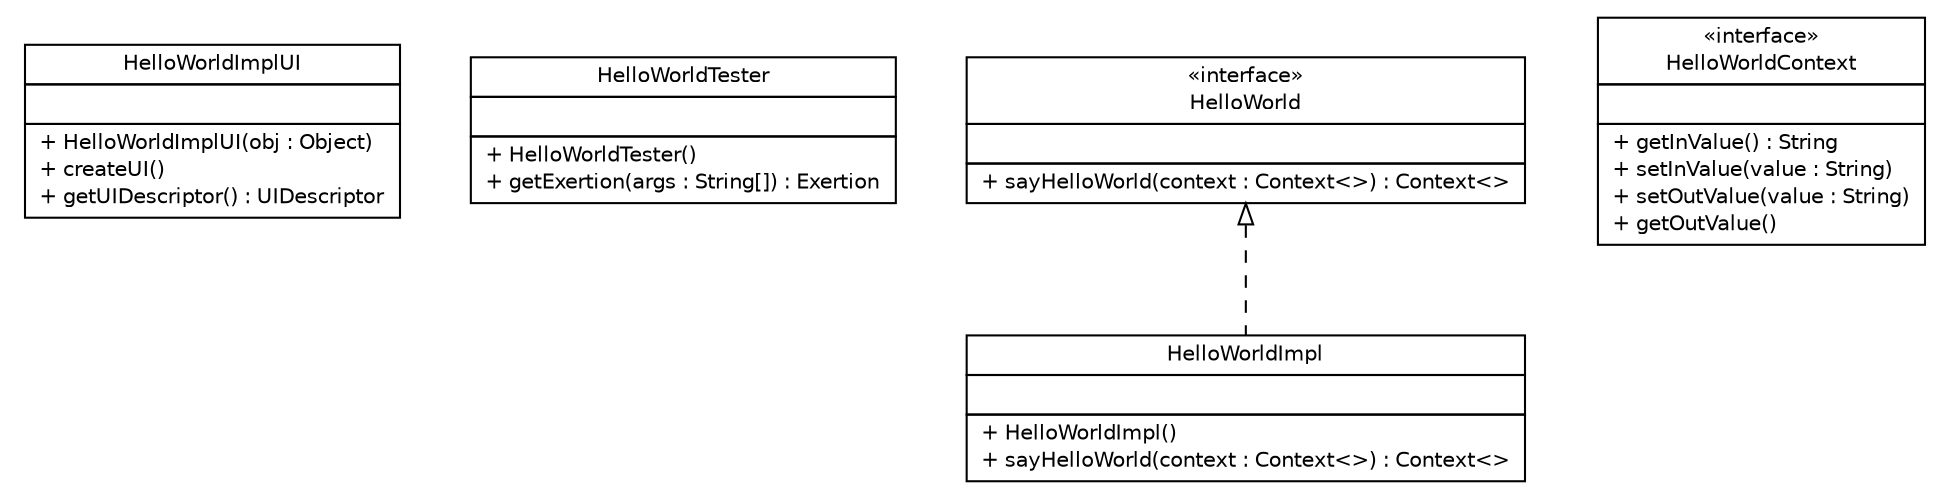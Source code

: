 #!/usr/local/bin/dot
#
# Class diagram 
# Generated by UMLGraph version R5_6 (http://www.umlgraph.org/)
#

digraph G {
	edge [fontname="Helvetica",fontsize=10,labelfontname="Helvetica",labelfontsize=10];
	node [fontname="Helvetica",fontsize=10,shape=plaintext];
	nodesep=0.25;
	ranksep=0.5;
	// sorcer.ex0.HelloWorldImplUI
	c50368 [label=<<table title="sorcer.ex0.HelloWorldImplUI" border="0" cellborder="1" cellspacing="0" cellpadding="2" port="p" href="./HelloWorldImplUI.html">
		<tr><td><table border="0" cellspacing="0" cellpadding="1">
<tr><td align="center" balign="center"> HelloWorldImplUI </td></tr>
		</table></td></tr>
		<tr><td><table border="0" cellspacing="0" cellpadding="1">
<tr><td align="left" balign="left">  </td></tr>
		</table></td></tr>
		<tr><td><table border="0" cellspacing="0" cellpadding="1">
<tr><td align="left" balign="left"> + HelloWorldImplUI(obj : Object) </td></tr>
<tr><td align="left" balign="left"> + createUI() </td></tr>
<tr><td align="left" balign="left"> + getUIDescriptor() : UIDescriptor </td></tr>
		</table></td></tr>
		</table>>, URL="./HelloWorldImplUI.html", fontname="Helvetica", fontcolor="black", fontsize=10.0];
	// sorcer.ex0.HelloWorldTester
	c50369 [label=<<table title="sorcer.ex0.HelloWorldTester" border="0" cellborder="1" cellspacing="0" cellpadding="2" port="p" href="./HelloWorldTester.html">
		<tr><td><table border="0" cellspacing="0" cellpadding="1">
<tr><td align="center" balign="center"> HelloWorldTester </td></tr>
		</table></td></tr>
		<tr><td><table border="0" cellspacing="0" cellpadding="1">
<tr><td align="left" balign="left">  </td></tr>
		</table></td></tr>
		<tr><td><table border="0" cellspacing="0" cellpadding="1">
<tr><td align="left" balign="left"> + HelloWorldTester() </td></tr>
<tr><td align="left" balign="left"> + getExertion(args : String[]) : Exertion </td></tr>
		</table></td></tr>
		</table>>, URL="./HelloWorldTester.html", fontname="Helvetica", fontcolor="black", fontsize=10.0];
	// sorcer.ex0.HelloWorldImpl
	c50370 [label=<<table title="sorcer.ex0.HelloWorldImpl" border="0" cellborder="1" cellspacing="0" cellpadding="2" port="p" href="./HelloWorldImpl.html">
		<tr><td><table border="0" cellspacing="0" cellpadding="1">
<tr><td align="center" balign="center"> HelloWorldImpl </td></tr>
		</table></td></tr>
		<tr><td><table border="0" cellspacing="0" cellpadding="1">
<tr><td align="left" balign="left">  </td></tr>
		</table></td></tr>
		<tr><td><table border="0" cellspacing="0" cellpadding="1">
<tr><td align="left" balign="left"> + HelloWorldImpl() </td></tr>
<tr><td align="left" balign="left"> + sayHelloWorld(context : Context&lt;&gt;) : Context&lt;&gt; </td></tr>
		</table></td></tr>
		</table>>, URL="./HelloWorldImpl.html", fontname="Helvetica", fontcolor="black", fontsize=10.0];
	// sorcer.ex0.HelloWorld
	c50371 [label=<<table title="sorcer.ex0.HelloWorld" border="0" cellborder="1" cellspacing="0" cellpadding="2" port="p" href="./HelloWorld.html">
		<tr><td><table border="0" cellspacing="0" cellpadding="1">
<tr><td align="center" balign="center"> &#171;interface&#187; </td></tr>
<tr><td align="center" balign="center"> HelloWorld </td></tr>
		</table></td></tr>
		<tr><td><table border="0" cellspacing="0" cellpadding="1">
<tr><td align="left" balign="left">  </td></tr>
		</table></td></tr>
		<tr><td><table border="0" cellspacing="0" cellpadding="1">
<tr><td align="left" balign="left"> + sayHelloWorld(context : Context&lt;&gt;) : Context&lt;&gt; </td></tr>
		</table></td></tr>
		</table>>, URL="./HelloWorld.html", fontname="Helvetica", fontcolor="black", fontsize=10.0];
	// sorcer.ex0.HelloWorldContext
	c50372 [label=<<table title="sorcer.ex0.HelloWorldContext" border="0" cellborder="1" cellspacing="0" cellpadding="2" port="p" href="./HelloWorldContext.html">
		<tr><td><table border="0" cellspacing="0" cellpadding="1">
<tr><td align="center" balign="center"> &#171;interface&#187; </td></tr>
<tr><td align="center" balign="center"> HelloWorldContext </td></tr>
		</table></td></tr>
		<tr><td><table border="0" cellspacing="0" cellpadding="1">
<tr><td align="left" balign="left">  </td></tr>
		</table></td></tr>
		<tr><td><table border="0" cellspacing="0" cellpadding="1">
<tr><td align="left" balign="left"> + getInValue() : String </td></tr>
<tr><td align="left" balign="left"> + setInValue(value : String) </td></tr>
<tr><td align="left" balign="left"> + setOutValue(value : String) </td></tr>
<tr><td align="left" balign="left"> + getOutValue() </td></tr>
		</table></td></tr>
		</table>>, URL="./HelloWorldContext.html", fontname="Helvetica", fontcolor="black", fontsize=10.0];
	//sorcer.ex0.HelloWorldImpl implements sorcer.ex0.HelloWorld
	c50371:p -> c50370:p [dir=back,arrowtail=empty,style=dashed];
}

